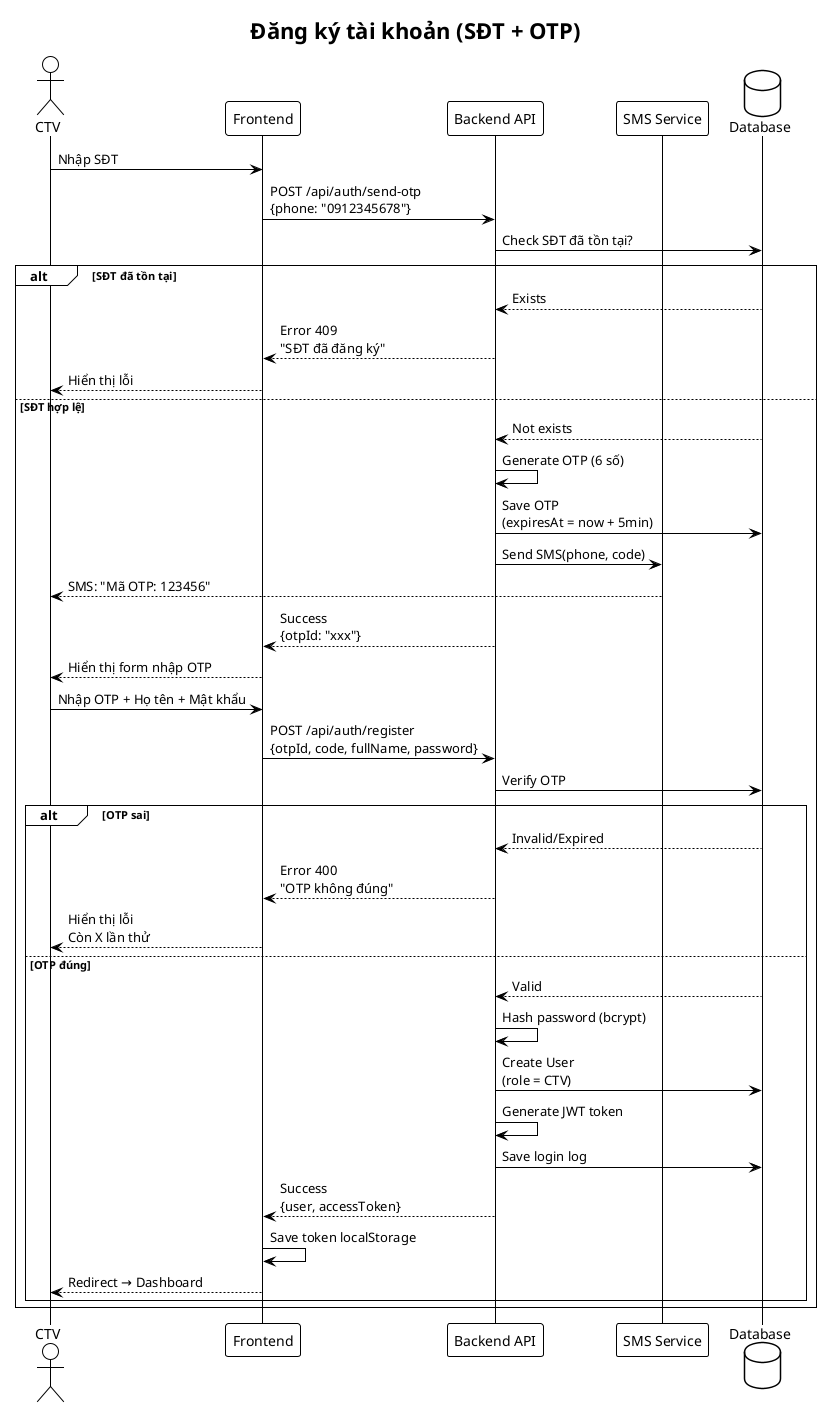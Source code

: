 @startuml
!theme plain
title Đăng ký tài khoản (SĐT + OTP)

actor "CTV" as user
participant "Frontend" as fe
participant "Backend API" as api
participant "SMS Service" as sms
database "Database" as db

user -> fe: Nhập SĐT
fe -> api: POST /api/auth/send-otp\n{phone: "0912345678"}
api -> db: Check SĐT đã tồn tại?
alt SĐT đã tồn tại
    db --> api: Exists
    api --> fe: Error 409\n"SĐT đã đăng ký"
    fe --> user: Hiển thị lỗi
else SĐT hợp lệ
    db --> api: Not exists
    api -> api: Generate OTP (6 số)
    api -> db: Save OTP\n(expiresAt = now + 5min)
    api -> sms: Send SMS(phone, code)
    sms --> user: SMS: "Mã OTP: 123456"
    api --> fe: Success\n{otpId: "xxx"}
    fe --> user: Hiển thị form nhập OTP
    
    user -> fe: Nhập OTP + Họ tên + Mật khẩu
    fe -> api: POST /api/auth/register\n{otpId, code, fullName, password}
    api -> db: Verify OTP
    
    alt OTP sai
        db --> api: Invalid/Expired
        api --> fe: Error 400\n"OTP không đúng"
        fe --> user: Hiển thị lỗi\nCòn X lần thử
    else OTP đúng
        db --> api: Valid
        api -> api: Hash password (bcrypt)
        api -> db: Create User\n(role = CTV)
        api -> api: Generate JWT token
        api -> db: Save login log
        api --> fe: Success\n{user, accessToken}
        fe -> fe: Save token localStorage
        fe --> user: Redirect → Dashboard
    end
end

@enduml

